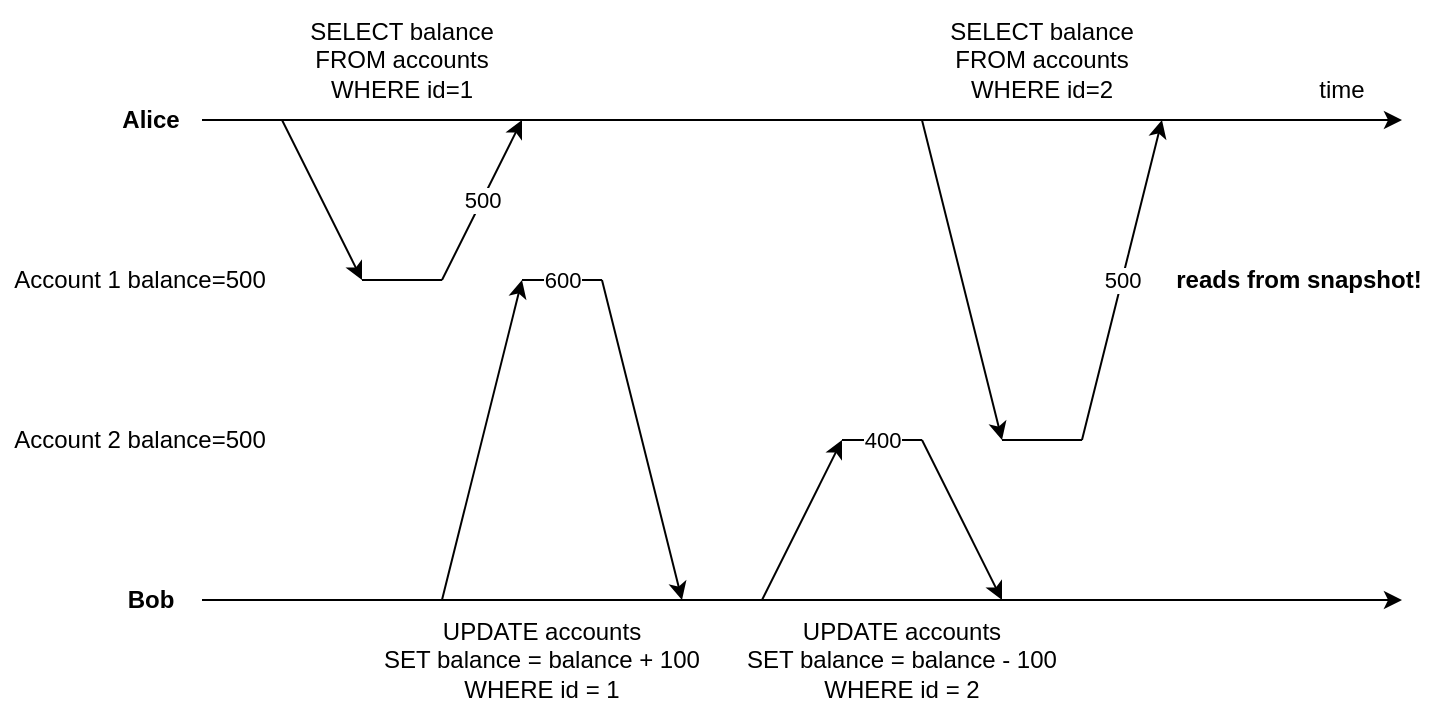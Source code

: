<mxfile version="20.8.0" type="device"><diagram id="TSv7DYvcDd0WkPYR0iK_" name="Page-1"><mxGraphModel dx="1306" dy="846" grid="1" gridSize="10" guides="1" tooltips="1" connect="1" arrows="1" fold="1" page="1" pageScale="1" pageWidth="827" pageHeight="1169" math="0" shadow="0"><root><mxCell id="0"/><mxCell id="1" parent="0"/><mxCell id="AfyZQ47hwfXjzOHDxO7h-1" value="Alice" style="text;html=1;strokeColor=none;fillColor=none;align=center;verticalAlign=middle;whiteSpace=wrap;rounded=0;fontStyle=1" parent="1" vertex="1"><mxGeometry x="110" y="100" width="49" height="40" as="geometry"/></mxCell><mxCell id="AfyZQ47hwfXjzOHDxO7h-2" value="" style="endArrow=classic;html=1;rounded=0;" parent="1" edge="1"><mxGeometry width="50" height="50" relative="1" as="geometry"><mxPoint x="160" y="120" as="sourcePoint"/><mxPoint x="760" y="120" as="targetPoint"/></mxGeometry></mxCell><mxCell id="AfyZQ47hwfXjzOHDxO7h-4" value="" style="endArrow=classic;html=1;rounded=0;" parent="1" edge="1"><mxGeometry width="50" height="50" relative="1" as="geometry"><mxPoint x="160" y="360" as="sourcePoint"/><mxPoint x="760" y="360" as="targetPoint"/></mxGeometry></mxCell><mxCell id="AfyZQ47hwfXjzOHDxO7h-5" value="Bob" style="text;html=1;strokeColor=none;fillColor=none;align=center;verticalAlign=middle;whiteSpace=wrap;rounded=0;fontStyle=1" parent="1" vertex="1"><mxGeometry x="110" y="340" width="49" height="40" as="geometry"/></mxCell><mxCell id="AfyZQ47hwfXjzOHDxO7h-6" value="Account 1 balance=500" style="text;html=1;strokeColor=none;fillColor=none;align=center;verticalAlign=middle;whiteSpace=wrap;rounded=0;" parent="1" vertex="1"><mxGeometry x="59" y="180" width="140" height="40" as="geometry"/></mxCell><mxCell id="AfyZQ47hwfXjzOHDxO7h-7" value="Account 2 balance=500" style="text;html=1;strokeColor=none;fillColor=none;align=center;verticalAlign=middle;whiteSpace=wrap;rounded=0;" parent="1" vertex="1"><mxGeometry x="59" y="260" width="140" height="40" as="geometry"/></mxCell><mxCell id="AfyZQ47hwfXjzOHDxO7h-8" value="SELECT balance&lt;br&gt;FROM accounts&lt;br&gt;WHERE id=1" style="text;html=1;strokeColor=none;fillColor=none;align=center;verticalAlign=middle;whiteSpace=wrap;rounded=0;" parent="1" vertex="1"><mxGeometry x="200" y="60" width="120" height="60" as="geometry"/></mxCell><mxCell id="AfyZQ47hwfXjzOHDxO7h-9" value="SELECT balance&lt;br&gt;FROM accounts&lt;br&gt;WHERE id=2" style="text;html=1;strokeColor=none;fillColor=none;align=center;verticalAlign=middle;whiteSpace=wrap;rounded=0;" parent="1" vertex="1"><mxGeometry x="520" y="60" width="120" height="60" as="geometry"/></mxCell><mxCell id="AfyZQ47hwfXjzOHDxO7h-10" value="UPDATE accounts&lt;br&gt;SET balance = balance + 100&lt;br&gt;WHERE id = 1" style="text;html=1;strokeColor=none;fillColor=none;align=center;verticalAlign=middle;whiteSpace=wrap;rounded=0;" parent="1" vertex="1"><mxGeometry x="240" y="360" width="180" height="60" as="geometry"/></mxCell><mxCell id="AfyZQ47hwfXjzOHDxO7h-11" value="UPDATE accounts&lt;br&gt;SET balance = balance - 100&lt;br&gt;WHERE id = 2" style="text;html=1;strokeColor=none;fillColor=none;align=center;verticalAlign=middle;whiteSpace=wrap;rounded=0;" parent="1" vertex="1"><mxGeometry x="420" y="360" width="180" height="60" as="geometry"/></mxCell><mxCell id="AfyZQ47hwfXjzOHDxO7h-12" value="" style="endArrow=classic;html=1;rounded=0;" parent="1" edge="1"><mxGeometry width="50" height="50" relative="1" as="geometry"><mxPoint x="200" y="120" as="sourcePoint"/><mxPoint x="240" y="200" as="targetPoint"/></mxGeometry></mxCell><mxCell id="AfyZQ47hwfXjzOHDxO7h-13" value="" style="endArrow=none;html=1;rounded=0;" parent="1" edge="1"><mxGeometry width="50" height="50" relative="1" as="geometry"><mxPoint x="240" y="200" as="sourcePoint"/><mxPoint x="280" y="200" as="targetPoint"/></mxGeometry></mxCell><mxCell id="AfyZQ47hwfXjzOHDxO7h-14" value="500" style="endArrow=classic;html=1;rounded=0;" parent="1" edge="1"><mxGeometry width="50" height="50" relative="1" as="geometry"><mxPoint x="280" y="200" as="sourcePoint"/><mxPoint x="320" y="120" as="targetPoint"/></mxGeometry></mxCell><mxCell id="AfyZQ47hwfXjzOHDxO7h-15" value="" style="endArrow=classic;html=1;rounded=0;" parent="1" edge="1"><mxGeometry width="50" height="50" relative="1" as="geometry"><mxPoint x="280" y="360" as="sourcePoint"/><mxPoint x="320" y="200" as="targetPoint"/></mxGeometry></mxCell><mxCell id="AfyZQ47hwfXjzOHDxO7h-16" value="600" style="endArrow=none;html=1;rounded=0;" parent="1" edge="1"><mxGeometry width="50" height="50" relative="1" as="geometry"><mxPoint x="320" y="200" as="sourcePoint"/><mxPoint x="360" y="200" as="targetPoint"/></mxGeometry></mxCell><mxCell id="AfyZQ47hwfXjzOHDxO7h-17" value="" style="endArrow=classic;html=1;rounded=0;" parent="1" edge="1"><mxGeometry width="50" height="50" relative="1" as="geometry"><mxPoint x="360" y="200" as="sourcePoint"/><mxPoint x="400" y="360" as="targetPoint"/></mxGeometry></mxCell><mxCell id="AfyZQ47hwfXjzOHDxO7h-20" value="" style="endArrow=classic;html=1;rounded=0;" parent="1" edge="1"><mxGeometry width="50" height="50" relative="1" as="geometry"><mxPoint x="440" y="360" as="sourcePoint"/><mxPoint x="480" y="280" as="targetPoint"/></mxGeometry></mxCell><mxCell id="AfyZQ47hwfXjzOHDxO7h-21" value="400" style="endArrow=none;html=1;rounded=0;" parent="1" edge="1"><mxGeometry width="50" height="50" relative="1" as="geometry"><mxPoint x="480" y="280" as="sourcePoint"/><mxPoint x="520" y="280" as="targetPoint"/></mxGeometry></mxCell><mxCell id="AfyZQ47hwfXjzOHDxO7h-22" value="" style="endArrow=classic;html=1;rounded=0;" parent="1" edge="1"><mxGeometry width="50" height="50" relative="1" as="geometry"><mxPoint x="520" y="280" as="sourcePoint"/><mxPoint x="560" y="360" as="targetPoint"/></mxGeometry></mxCell><mxCell id="AfyZQ47hwfXjzOHDxO7h-23" value="" style="endArrow=classic;html=1;rounded=0;" parent="1" edge="1"><mxGeometry width="50" height="50" relative="1" as="geometry"><mxPoint x="520" y="120" as="sourcePoint"/><mxPoint x="560" y="280" as="targetPoint"/></mxGeometry></mxCell><mxCell id="AfyZQ47hwfXjzOHDxO7h-24" value="" style="endArrow=none;html=1;rounded=0;" parent="1" edge="1"><mxGeometry width="50" height="50" relative="1" as="geometry"><mxPoint x="560" y="280" as="sourcePoint"/><mxPoint x="600" y="280" as="targetPoint"/></mxGeometry></mxCell><mxCell id="AfyZQ47hwfXjzOHDxO7h-25" value="500" style="endArrow=classic;html=1;rounded=0;" parent="1" edge="1"><mxGeometry width="50" height="50" relative="1" as="geometry"><mxPoint x="600" y="280" as="sourcePoint"/><mxPoint x="640" y="120" as="targetPoint"/></mxGeometry></mxCell><mxCell id="AfyZQ47hwfXjzOHDxO7h-26" value="reads from snapshot!" style="text;html=1;strokeColor=none;fillColor=none;align=center;verticalAlign=middle;whiteSpace=wrap;rounded=0;fontStyle=1" parent="1" vertex="1"><mxGeometry x="640" y="190" width="137" height="20" as="geometry"/></mxCell><mxCell id="AfyZQ47hwfXjzOHDxO7h-28" value="time" style="text;html=1;strokeColor=none;fillColor=none;align=center;verticalAlign=middle;whiteSpace=wrap;rounded=0;" parent="1" vertex="1"><mxGeometry x="700" y="90" width="60" height="30" as="geometry"/></mxCell></root></mxGraphModel></diagram></mxfile>